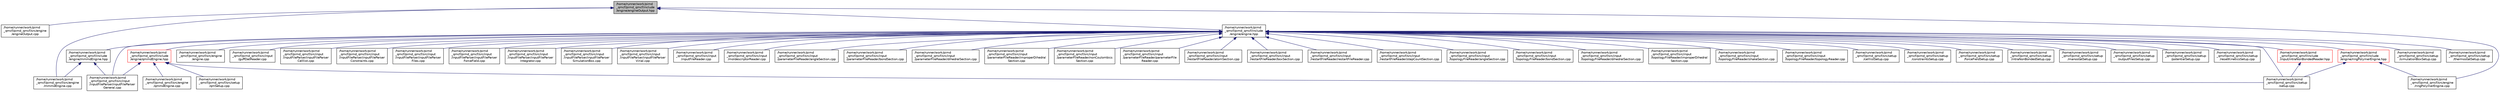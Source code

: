 digraph "/home/runner/work/pimd_qmcf/pimd_qmcf/include/engine/engineOutput.hpp"
{
 // LATEX_PDF_SIZE
  edge [fontname="Helvetica",fontsize="10",labelfontname="Helvetica",labelfontsize="10"];
  node [fontname="Helvetica",fontsize="10",shape=record];
  Node1 [label="/home/runner/work/pimd\l_qmcf/pimd_qmcf/include\l/engine/engineOutput.hpp",height=0.2,width=0.4,color="black", fillcolor="grey75", style="filled", fontcolor="black",tooltip=" "];
  Node1 -> Node2 [dir="back",color="midnightblue",fontsize="10",style="solid",fontname="Helvetica"];
  Node2 [label="/home/runner/work/pimd\l_qmcf/pimd_qmcf/src/engine\l/engineOutput.cpp",height=0.2,width=0.4,color="black", fillcolor="white", style="filled",URL="$engineOutput_8cpp.html",tooltip=" "];
  Node1 -> Node3 [dir="back",color="midnightblue",fontsize="10",style="solid",fontname="Helvetica"];
  Node3 [label="/home/runner/work/pimd\l_qmcf/pimd_qmcf/src/engine\l/mmmdEngine.cpp",height=0.2,width=0.4,color="black", fillcolor="white", style="filled",URL="$mmmdEngine_8cpp.html",tooltip=" "];
  Node1 -> Node4 [dir="back",color="midnightblue",fontsize="10",style="solid",fontname="Helvetica"];
  Node4 [label="/home/runner/work/pimd\l_qmcf/pimd_qmcf/src/engine\l/ringPolymerEngine.cpp",height=0.2,width=0.4,color="black", fillcolor="white", style="filled",URL="$ringPolymerEngine_8cpp.html",tooltip=" "];
  Node1 -> Node5 [dir="back",color="midnightblue",fontsize="10",style="solid",fontname="Helvetica"];
  Node5 [label="/home/runner/work/pimd\l_qmcf/pimd_qmcf/include\l/engine/engine.hpp",height=0.2,width=0.4,color="black", fillcolor="white", style="filled",URL="$engine_8hpp.html",tooltip=" "];
  Node5 -> Node6 [dir="back",color="midnightblue",fontsize="10",style="solid",fontname="Helvetica"];
  Node6 [label="/home/runner/work/pimd\l_qmcf/pimd_qmcf/src/engine\l/engine.cpp",height=0.2,width=0.4,color="black", fillcolor="white", style="filled",URL="$engine_8cpp.html",tooltip=" "];
  Node5 -> Node7 [dir="back",color="midnightblue",fontsize="10",style="solid",fontname="Helvetica"];
  Node7 [label="/home/runner/work/pimd\l_qmcf/pimd_qmcf/src/input\l/guffDatReader.cpp",height=0.2,width=0.4,color="black", fillcolor="white", style="filled",URL="$guffDatReader_8cpp.html",tooltip=" "];
  Node5 -> Node8 [dir="back",color="midnightblue",fontsize="10",style="solid",fontname="Helvetica"];
  Node8 [label="/home/runner/work/pimd\l_qmcf/pimd_qmcf/src/input\l/inputFileParser/inputFileParser\lCelllist.cpp",height=0.2,width=0.4,color="black", fillcolor="white", style="filled",URL="$inputFileParserCelllist_8cpp.html",tooltip=" "];
  Node5 -> Node9 [dir="back",color="midnightblue",fontsize="10",style="solid",fontname="Helvetica"];
  Node9 [label="/home/runner/work/pimd\l_qmcf/pimd_qmcf/src/input\l/inputFileParser/inputFileParser\lConstraints.cpp",height=0.2,width=0.4,color="black", fillcolor="white", style="filled",URL="$inputFileParserConstraints_8cpp.html",tooltip=" "];
  Node5 -> Node10 [dir="back",color="midnightblue",fontsize="10",style="solid",fontname="Helvetica"];
  Node10 [label="/home/runner/work/pimd\l_qmcf/pimd_qmcf/src/input\l/inputFileParser/inputFileParser\lFiles.cpp",height=0.2,width=0.4,color="black", fillcolor="white", style="filled",URL="$inputFileParserFiles_8cpp.html",tooltip=" "];
  Node5 -> Node11 [dir="back",color="midnightblue",fontsize="10",style="solid",fontname="Helvetica"];
  Node11 [label="/home/runner/work/pimd\l_qmcf/pimd_qmcf/src/input\l/inputFileParser/inputFileParser\lForceField.cpp",height=0.2,width=0.4,color="black", fillcolor="white", style="filled",URL="$inputFileParserForceField_8cpp.html",tooltip=" "];
  Node5 -> Node12 [dir="back",color="midnightblue",fontsize="10",style="solid",fontname="Helvetica"];
  Node12 [label="/home/runner/work/pimd\l_qmcf/pimd_qmcf/src/input\l/inputFileParser/inputFileParser\lGeneral.cpp",height=0.2,width=0.4,color="black", fillcolor="white", style="filled",URL="$inputFileParserGeneral_8cpp.html",tooltip=" "];
  Node5 -> Node13 [dir="back",color="midnightblue",fontsize="10",style="solid",fontname="Helvetica"];
  Node13 [label="/home/runner/work/pimd\l_qmcf/pimd_qmcf/src/input\l/inputFileParser/inputFileParser\lIntegrator.cpp",height=0.2,width=0.4,color="black", fillcolor="white", style="filled",URL="$inputFileParserIntegrator_8cpp.html",tooltip=" "];
  Node5 -> Node14 [dir="back",color="midnightblue",fontsize="10",style="solid",fontname="Helvetica"];
  Node14 [label="/home/runner/work/pimd\l_qmcf/pimd_qmcf/src/input\l/inputFileParser/inputFileParser\lSimulationBox.cpp",height=0.2,width=0.4,color="black", fillcolor="white", style="filled",URL="$inputFileParserSimulationBox_8cpp.html",tooltip=" "];
  Node5 -> Node15 [dir="back",color="midnightblue",fontsize="10",style="solid",fontname="Helvetica"];
  Node15 [label="/home/runner/work/pimd\l_qmcf/pimd_qmcf/src/input\l/inputFileParser/inputFileParser\lVirial.cpp",height=0.2,width=0.4,color="black", fillcolor="white", style="filled",URL="$inputFileParserVirial_8cpp.html",tooltip=" "];
  Node5 -> Node16 [dir="back",color="midnightblue",fontsize="10",style="solid",fontname="Helvetica"];
  Node16 [label="/home/runner/work/pimd\l_qmcf/pimd_qmcf/src/input\l/inputFileReader.cpp",height=0.2,width=0.4,color="black", fillcolor="white", style="filled",URL="$inputFileReader_8cpp.html",tooltip=" "];
  Node5 -> Node17 [dir="back",color="midnightblue",fontsize="10",style="solid",fontname="Helvetica"];
  Node17 [label="/home/runner/work/pimd\l_qmcf/pimd_qmcf/src/input\l/moldescriptorReader.cpp",height=0.2,width=0.4,color="black", fillcolor="white", style="filled",URL="$moldescriptorReader_8cpp.html",tooltip=" "];
  Node5 -> Node18 [dir="back",color="midnightblue",fontsize="10",style="solid",fontname="Helvetica"];
  Node18 [label="/home/runner/work/pimd\l_qmcf/pimd_qmcf/src/input\l/parameterFileReader/angleSection.cpp",height=0.2,width=0.4,color="black", fillcolor="white", style="filled",URL="$parameterFileReader_2angleSection_8cpp.html",tooltip=" "];
  Node5 -> Node19 [dir="back",color="midnightblue",fontsize="10",style="solid",fontname="Helvetica"];
  Node19 [label="/home/runner/work/pimd\l_qmcf/pimd_qmcf/src/input\l/parameterFileReader/bondSection.cpp",height=0.2,width=0.4,color="black", fillcolor="white", style="filled",URL="$parameterFileReader_2bondSection_8cpp.html",tooltip=" "];
  Node5 -> Node20 [dir="back",color="midnightblue",fontsize="10",style="solid",fontname="Helvetica"];
  Node20 [label="/home/runner/work/pimd\l_qmcf/pimd_qmcf/src/input\l/parameterFileReader/dihedralSection.cpp",height=0.2,width=0.4,color="black", fillcolor="white", style="filled",URL="$parameterFileReader_2dihedralSection_8cpp.html",tooltip=" "];
  Node5 -> Node21 [dir="back",color="midnightblue",fontsize="10",style="solid",fontname="Helvetica"];
  Node21 [label="/home/runner/work/pimd\l_qmcf/pimd_qmcf/src/input\l/parameterFileReader/improperDihedral\lSection.cpp",height=0.2,width=0.4,color="black", fillcolor="white", style="filled",URL="$parameterFileReader_2improperDihedralSection_8cpp.html",tooltip=" "];
  Node5 -> Node22 [dir="back",color="midnightblue",fontsize="10",style="solid",fontname="Helvetica"];
  Node22 [label="/home/runner/work/pimd\l_qmcf/pimd_qmcf/src/input\l/parameterFileReader/nonCoulombics\lSection.cpp",height=0.2,width=0.4,color="black", fillcolor="white", style="filled",URL="$nonCoulombicsSection_8cpp.html",tooltip=" "];
  Node5 -> Node23 [dir="back",color="midnightblue",fontsize="10",style="solid",fontname="Helvetica"];
  Node23 [label="/home/runner/work/pimd\l_qmcf/pimd_qmcf/src/input\l/parameterFileReader/parameterFile\lReader.cpp",height=0.2,width=0.4,color="black", fillcolor="white", style="filled",URL="$parameterFileReader_8cpp.html",tooltip=" "];
  Node5 -> Node24 [dir="back",color="midnightblue",fontsize="10",style="solid",fontname="Helvetica"];
  Node24 [label="/home/runner/work/pimd\l_qmcf/pimd_qmcf/src/input\l/restartFileReader/atomSection.cpp",height=0.2,width=0.4,color="black", fillcolor="white", style="filled",URL="$atomSection_8cpp.html",tooltip=" "];
  Node5 -> Node25 [dir="back",color="midnightblue",fontsize="10",style="solid",fontname="Helvetica"];
  Node25 [label="/home/runner/work/pimd\l_qmcf/pimd_qmcf/src/input\l/restartFileReader/boxSection.cpp",height=0.2,width=0.4,color="black", fillcolor="white", style="filled",URL="$boxSection_8cpp.html",tooltip=" "];
  Node5 -> Node26 [dir="back",color="midnightblue",fontsize="10",style="solid",fontname="Helvetica"];
  Node26 [label="/home/runner/work/pimd\l_qmcf/pimd_qmcf/src/input\l/restartFileReader/restartFileReader.cpp",height=0.2,width=0.4,color="black", fillcolor="white", style="filled",URL="$restartFileReader_8cpp.html",tooltip=" "];
  Node5 -> Node27 [dir="back",color="midnightblue",fontsize="10",style="solid",fontname="Helvetica"];
  Node27 [label="/home/runner/work/pimd\l_qmcf/pimd_qmcf/src/input\l/restartFileReader/stepCountSection.cpp",height=0.2,width=0.4,color="black", fillcolor="white", style="filled",URL="$stepCountSection_8cpp.html",tooltip=" "];
  Node5 -> Node28 [dir="back",color="midnightblue",fontsize="10",style="solid",fontname="Helvetica"];
  Node28 [label="/home/runner/work/pimd\l_qmcf/pimd_qmcf/src/input\l/topologyFileReader/angleSection.cpp",height=0.2,width=0.4,color="black", fillcolor="white", style="filled",URL="$topologyFileReader_2angleSection_8cpp.html",tooltip=" "];
  Node5 -> Node29 [dir="back",color="midnightblue",fontsize="10",style="solid",fontname="Helvetica"];
  Node29 [label="/home/runner/work/pimd\l_qmcf/pimd_qmcf/src/input\l/topologyFileReader/bondSection.cpp",height=0.2,width=0.4,color="black", fillcolor="white", style="filled",URL="$topologyFileReader_2bondSection_8cpp.html",tooltip=" "];
  Node5 -> Node30 [dir="back",color="midnightblue",fontsize="10",style="solid",fontname="Helvetica"];
  Node30 [label="/home/runner/work/pimd\l_qmcf/pimd_qmcf/src/input\l/topologyFileReader/dihedralSection.cpp",height=0.2,width=0.4,color="black", fillcolor="white", style="filled",URL="$topologyFileReader_2dihedralSection_8cpp.html",tooltip=" "];
  Node5 -> Node31 [dir="back",color="midnightblue",fontsize="10",style="solid",fontname="Helvetica"];
  Node31 [label="/home/runner/work/pimd\l_qmcf/pimd_qmcf/src/input\l/topologyFileReader/improperDihedral\lSection.cpp",height=0.2,width=0.4,color="black", fillcolor="white", style="filled",URL="$topologyFileReader_2improperDihedralSection_8cpp.html",tooltip=" "];
  Node5 -> Node32 [dir="back",color="midnightblue",fontsize="10",style="solid",fontname="Helvetica"];
  Node32 [label="/home/runner/work/pimd\l_qmcf/pimd_qmcf/src/input\l/topologyFileReader/shakeSection.cpp",height=0.2,width=0.4,color="black", fillcolor="white", style="filled",URL="$shakeSection_8cpp.html",tooltip=" "];
  Node5 -> Node33 [dir="back",color="midnightblue",fontsize="10",style="solid",fontname="Helvetica"];
  Node33 [label="/home/runner/work/pimd\l_qmcf/pimd_qmcf/src/input\l/topologyFileReader/topologyReader.cpp",height=0.2,width=0.4,color="black", fillcolor="white", style="filled",URL="$topologyReader_8cpp.html",tooltip=" "];
  Node5 -> Node34 [dir="back",color="midnightblue",fontsize="10",style="solid",fontname="Helvetica"];
  Node34 [label="/home/runner/work/pimd\l_qmcf/pimd_qmcf/src/setup\l/celllistSetup.cpp",height=0.2,width=0.4,color="black", fillcolor="white", style="filled",URL="$celllistSetup_8cpp.html",tooltip=" "];
  Node5 -> Node35 [dir="back",color="midnightblue",fontsize="10",style="solid",fontname="Helvetica"];
  Node35 [label="/home/runner/work/pimd\l_qmcf/pimd_qmcf/src/setup\l/constraintsSetup.cpp",height=0.2,width=0.4,color="black", fillcolor="white", style="filled",URL="$constraintsSetup_8cpp.html",tooltip=" "];
  Node5 -> Node36 [dir="back",color="midnightblue",fontsize="10",style="solid",fontname="Helvetica"];
  Node36 [label="/home/runner/work/pimd\l_qmcf/pimd_qmcf/src/setup\l/forceFieldSetup.cpp",height=0.2,width=0.4,color="black", fillcolor="white", style="filled",URL="$forceFieldSetup_8cpp.html",tooltip=" "];
  Node5 -> Node37 [dir="back",color="midnightblue",fontsize="10",style="solid",fontname="Helvetica"];
  Node37 [label="/home/runner/work/pimd\l_qmcf/pimd_qmcf/src/setup\l/intraNonBondedSetup.cpp",height=0.2,width=0.4,color="black", fillcolor="white", style="filled",URL="$intraNonBondedSetup_8cpp.html",tooltip=" "];
  Node5 -> Node38 [dir="back",color="midnightblue",fontsize="10",style="solid",fontname="Helvetica"];
  Node38 [label="/home/runner/work/pimd\l_qmcf/pimd_qmcf/src/setup\l/manostatSetup.cpp",height=0.2,width=0.4,color="black", fillcolor="white", style="filled",URL="$manostatSetup_8cpp.html",tooltip=" "];
  Node5 -> Node39 [dir="back",color="midnightblue",fontsize="10",style="solid",fontname="Helvetica"];
  Node39 [label="/home/runner/work/pimd\l_qmcf/pimd_qmcf/src/setup\l/outputFilesSetup.cpp",height=0.2,width=0.4,color="black", fillcolor="white", style="filled",URL="$outputFilesSetup_8cpp.html",tooltip=" "];
  Node5 -> Node40 [dir="back",color="midnightblue",fontsize="10",style="solid",fontname="Helvetica"];
  Node40 [label="/home/runner/work/pimd\l_qmcf/pimd_qmcf/src/setup\l/potentialSetup.cpp",height=0.2,width=0.4,color="black", fillcolor="white", style="filled",URL="$potentialSetup_8cpp.html",tooltip=" "];
  Node5 -> Node41 [dir="back",color="midnightblue",fontsize="10",style="solid",fontname="Helvetica"];
  Node41 [label="/home/runner/work/pimd\l_qmcf/pimd_qmcf/src/setup\l/resetKineticsSetup.cpp",height=0.2,width=0.4,color="black", fillcolor="white", style="filled",URL="$resetKineticsSetup_8cpp.html",tooltip=" "];
  Node5 -> Node42 [dir="back",color="midnightblue",fontsize="10",style="solid",fontname="Helvetica"];
  Node42 [label="/home/runner/work/pimd\l_qmcf/pimd_qmcf/src/setup\l/setup.cpp",height=0.2,width=0.4,color="black", fillcolor="white", style="filled",URL="$setup_8cpp.html",tooltip=" "];
  Node5 -> Node43 [dir="back",color="midnightblue",fontsize="10",style="solid",fontname="Helvetica"];
  Node43 [label="/home/runner/work/pimd\l_qmcf/pimd_qmcf/src/setup\l/simulationBoxSetup.cpp",height=0.2,width=0.4,color="black", fillcolor="white", style="filled",URL="$simulationBoxSetup_8cpp.html",tooltip=" "];
  Node5 -> Node44 [dir="back",color="midnightblue",fontsize="10",style="solid",fontname="Helvetica"];
  Node44 [label="/home/runner/work/pimd\l_qmcf/pimd_qmcf/src/setup\l/thermostatSetup.cpp",height=0.2,width=0.4,color="black", fillcolor="white", style="filled",URL="$thermostatSetup_8cpp.html",tooltip=" "];
  Node5 -> Node45 [dir="back",color="midnightblue",fontsize="10",style="solid",fontname="Helvetica"];
  Node45 [label="/home/runner/work/pimd\l_qmcf/pimd_qmcf/include\l/engine/mmmdEngine.hpp",height=0.2,width=0.4,color="black", fillcolor="white", style="filled",URL="$mmmdEngine_8hpp.html",tooltip=" "];
  Node45 -> Node3 [dir="back",color="midnightblue",fontsize="10",style="solid",fontname="Helvetica"];
  Node45 -> Node12 [dir="back",color="midnightblue",fontsize="10",style="solid",fontname="Helvetica"];
  Node5 -> Node46 [dir="back",color="midnightblue",fontsize="10",style="solid",fontname="Helvetica"];
  Node46 [label="/home/runner/work/pimd\l_qmcf/pimd_qmcf/include\l/engine/qmmdEngine.hpp",height=0.2,width=0.4,color="red", fillcolor="white", style="filled",URL="$qmmdEngine_8hpp.html",tooltip=" "];
  Node46 -> Node47 [dir="back",color="midnightblue",fontsize="10",style="solid",fontname="Helvetica"];
  Node47 [label="/home/runner/work/pimd\l_qmcf/pimd_qmcf/src/engine\l/qmmdEngine.cpp",height=0.2,width=0.4,color="black", fillcolor="white", style="filled",URL="$qmmdEngine_8cpp.html",tooltip=" "];
  Node46 -> Node12 [dir="back",color="midnightblue",fontsize="10",style="solid",fontname="Helvetica"];
  Node46 -> Node48 [dir="back",color="midnightblue",fontsize="10",style="solid",fontname="Helvetica"];
  Node48 [label="/home/runner/work/pimd\l_qmcf/pimd_qmcf/src/setup\l/qmSetup.cpp",height=0.2,width=0.4,color="black", fillcolor="white", style="filled",URL="$qmSetup_8cpp.html",tooltip=" "];
  Node46 -> Node42 [dir="back",color="midnightblue",fontsize="10",style="solid",fontname="Helvetica"];
  Node5 -> Node51 [dir="back",color="midnightblue",fontsize="10",style="solid",fontname="Helvetica"];
  Node51 [label="/home/runner/work/pimd\l_qmcf/pimd_qmcf/include\l/engine/ringPolymerEngine.hpp",height=0.2,width=0.4,color="red", fillcolor="white", style="filled",URL="$ringPolymerEngine_8hpp.html",tooltip=" "];
  Node51 -> Node4 [dir="back",color="midnightblue",fontsize="10",style="solid",fontname="Helvetica"];
  Node51 -> Node42 [dir="back",color="midnightblue",fontsize="10",style="solid",fontname="Helvetica"];
  Node5 -> Node54 [dir="back",color="midnightblue",fontsize="10",style="solid",fontname="Helvetica"];
  Node54 [label="/home/runner/work/pimd\l_qmcf/pimd_qmcf/include\l/input/intraNonBondedReader.hpp",height=0.2,width=0.4,color="red", fillcolor="white", style="filled",URL="$intraNonBondedReader_8hpp.html",tooltip=" "];
  Node54 -> Node42 [dir="back",color="midnightblue",fontsize="10",style="solid",fontname="Helvetica"];
}
